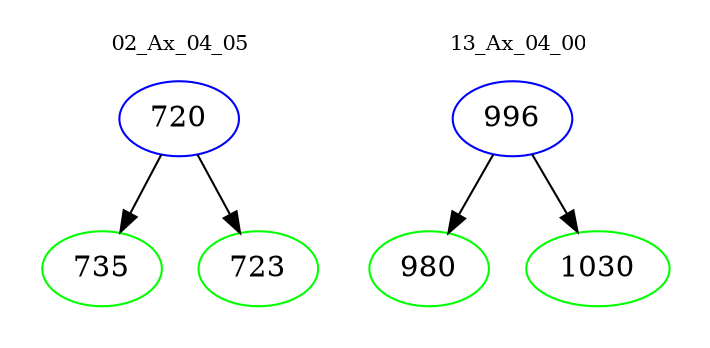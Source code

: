 digraph{
subgraph cluster_0 {
color = white
label = "02_Ax_04_05";
fontsize=10;
T0_720 [label="720", color="blue"]
T0_720 -> T0_735 [color="black"]
T0_735 [label="735", color="green"]
T0_720 -> T0_723 [color="black"]
T0_723 [label="723", color="green"]
}
subgraph cluster_1 {
color = white
label = "13_Ax_04_00";
fontsize=10;
T1_996 [label="996", color="blue"]
T1_996 -> T1_980 [color="black"]
T1_980 [label="980", color="green"]
T1_996 -> T1_1030 [color="black"]
T1_1030 [label="1030", color="green"]
}
}
